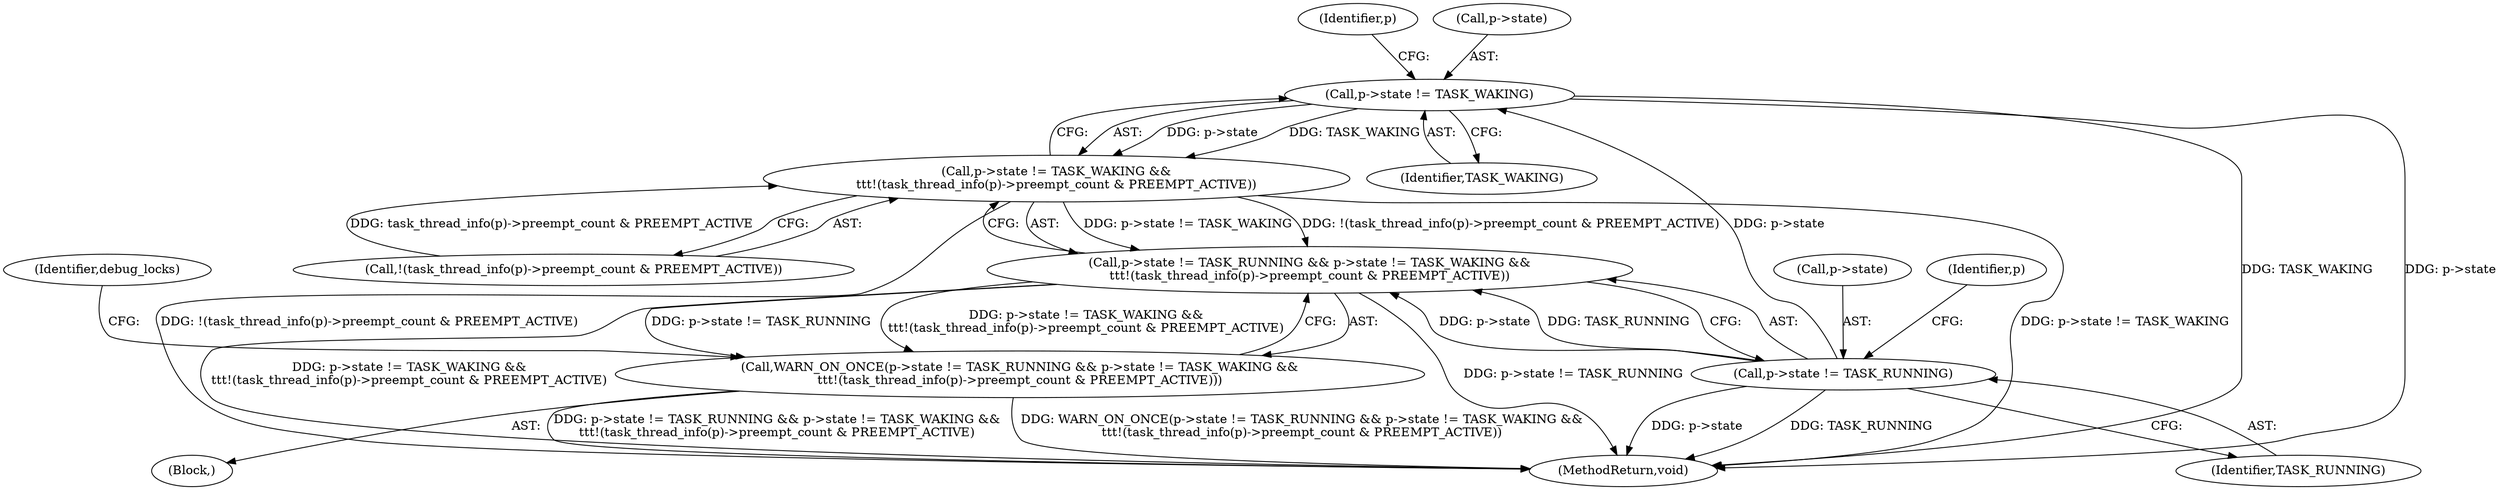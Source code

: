 digraph "0_linux_a8b0ca17b80e92faab46ee7179ba9e99ccb61233_70@pointer" {
"1000114" [label="(Call,p->state != TASK_WAKING)"];
"1000108" [label="(Call,p->state != TASK_RUNNING)"];
"1000113" [label="(Call,p->state != TASK_WAKING &&\n\t\t\t!(task_thread_info(p)->preempt_count & PREEMPT_ACTIVE))"];
"1000107" [label="(Call,p->state != TASK_RUNNING && p->state != TASK_WAKING &&\n\t\t\t!(task_thread_info(p)->preempt_count & PREEMPT_ACTIVE))"];
"1000106" [label="(Call,WARN_ON_ONCE(p->state != TASK_RUNNING && p->state != TASK_WAKING &&\n\t\t\t!(task_thread_info(p)->preempt_count & PREEMPT_ACTIVE)))"];
"1000118" [label="(Identifier,TASK_WAKING)"];
"1000109" [label="(Call,p->state)"];
"1000114" [label="(Call,p->state != TASK_WAKING)"];
"1000123" [label="(Identifier,p)"];
"1000108" [label="(Call,p->state != TASK_RUNNING)"];
"1000113" [label="(Call,p->state != TASK_WAKING &&\n\t\t\t!(task_thread_info(p)->preempt_count & PREEMPT_ACTIVE))"];
"1000112" [label="(Identifier,TASK_RUNNING)"];
"1000106" [label="(Call,WARN_ON_ONCE(p->state != TASK_RUNNING && p->state != TASK_WAKING &&\n\t\t\t!(task_thread_info(p)->preempt_count & PREEMPT_ACTIVE)))"];
"1000165" [label="(MethodReturn,void)"];
"1000115" [label="(Call,p->state)"];
"1000105" [label="(Block,)"];
"1000119" [label="(Call,!(task_thread_info(p)->preempt_count & PREEMPT_ACTIVE))"];
"1000116" [label="(Identifier,p)"];
"1000107" [label="(Call,p->state != TASK_RUNNING && p->state != TASK_WAKING &&\n\t\t\t!(task_thread_info(p)->preempt_count & PREEMPT_ACTIVE))"];
"1000128" [label="(Identifier,debug_locks)"];
"1000114" -> "1000113"  [label="AST: "];
"1000114" -> "1000118"  [label="CFG: "];
"1000115" -> "1000114"  [label="AST: "];
"1000118" -> "1000114"  [label="AST: "];
"1000123" -> "1000114"  [label="CFG: "];
"1000113" -> "1000114"  [label="CFG: "];
"1000114" -> "1000165"  [label="DDG: TASK_WAKING"];
"1000114" -> "1000165"  [label="DDG: p->state"];
"1000114" -> "1000113"  [label="DDG: p->state"];
"1000114" -> "1000113"  [label="DDG: TASK_WAKING"];
"1000108" -> "1000114"  [label="DDG: p->state"];
"1000108" -> "1000107"  [label="AST: "];
"1000108" -> "1000112"  [label="CFG: "];
"1000109" -> "1000108"  [label="AST: "];
"1000112" -> "1000108"  [label="AST: "];
"1000116" -> "1000108"  [label="CFG: "];
"1000107" -> "1000108"  [label="CFG: "];
"1000108" -> "1000165"  [label="DDG: TASK_RUNNING"];
"1000108" -> "1000165"  [label="DDG: p->state"];
"1000108" -> "1000107"  [label="DDG: p->state"];
"1000108" -> "1000107"  [label="DDG: TASK_RUNNING"];
"1000113" -> "1000107"  [label="AST: "];
"1000113" -> "1000119"  [label="CFG: "];
"1000119" -> "1000113"  [label="AST: "];
"1000107" -> "1000113"  [label="CFG: "];
"1000113" -> "1000165"  [label="DDG: !(task_thread_info(p)->preempt_count & PREEMPT_ACTIVE)"];
"1000113" -> "1000165"  [label="DDG: p->state != TASK_WAKING"];
"1000113" -> "1000107"  [label="DDG: p->state != TASK_WAKING"];
"1000113" -> "1000107"  [label="DDG: !(task_thread_info(p)->preempt_count & PREEMPT_ACTIVE)"];
"1000119" -> "1000113"  [label="DDG: task_thread_info(p)->preempt_count & PREEMPT_ACTIVE"];
"1000107" -> "1000106"  [label="AST: "];
"1000106" -> "1000107"  [label="CFG: "];
"1000107" -> "1000165"  [label="DDG: p->state != TASK_RUNNING"];
"1000107" -> "1000165"  [label="DDG: p->state != TASK_WAKING &&\n\t\t\t!(task_thread_info(p)->preempt_count & PREEMPT_ACTIVE)"];
"1000107" -> "1000106"  [label="DDG: p->state != TASK_RUNNING"];
"1000107" -> "1000106"  [label="DDG: p->state != TASK_WAKING &&\n\t\t\t!(task_thread_info(p)->preempt_count & PREEMPT_ACTIVE)"];
"1000106" -> "1000105"  [label="AST: "];
"1000128" -> "1000106"  [label="CFG: "];
"1000106" -> "1000165"  [label="DDG: p->state != TASK_RUNNING && p->state != TASK_WAKING &&\n\t\t\t!(task_thread_info(p)->preempt_count & PREEMPT_ACTIVE)"];
"1000106" -> "1000165"  [label="DDG: WARN_ON_ONCE(p->state != TASK_RUNNING && p->state != TASK_WAKING &&\n\t\t\t!(task_thread_info(p)->preempt_count & PREEMPT_ACTIVE))"];
}
